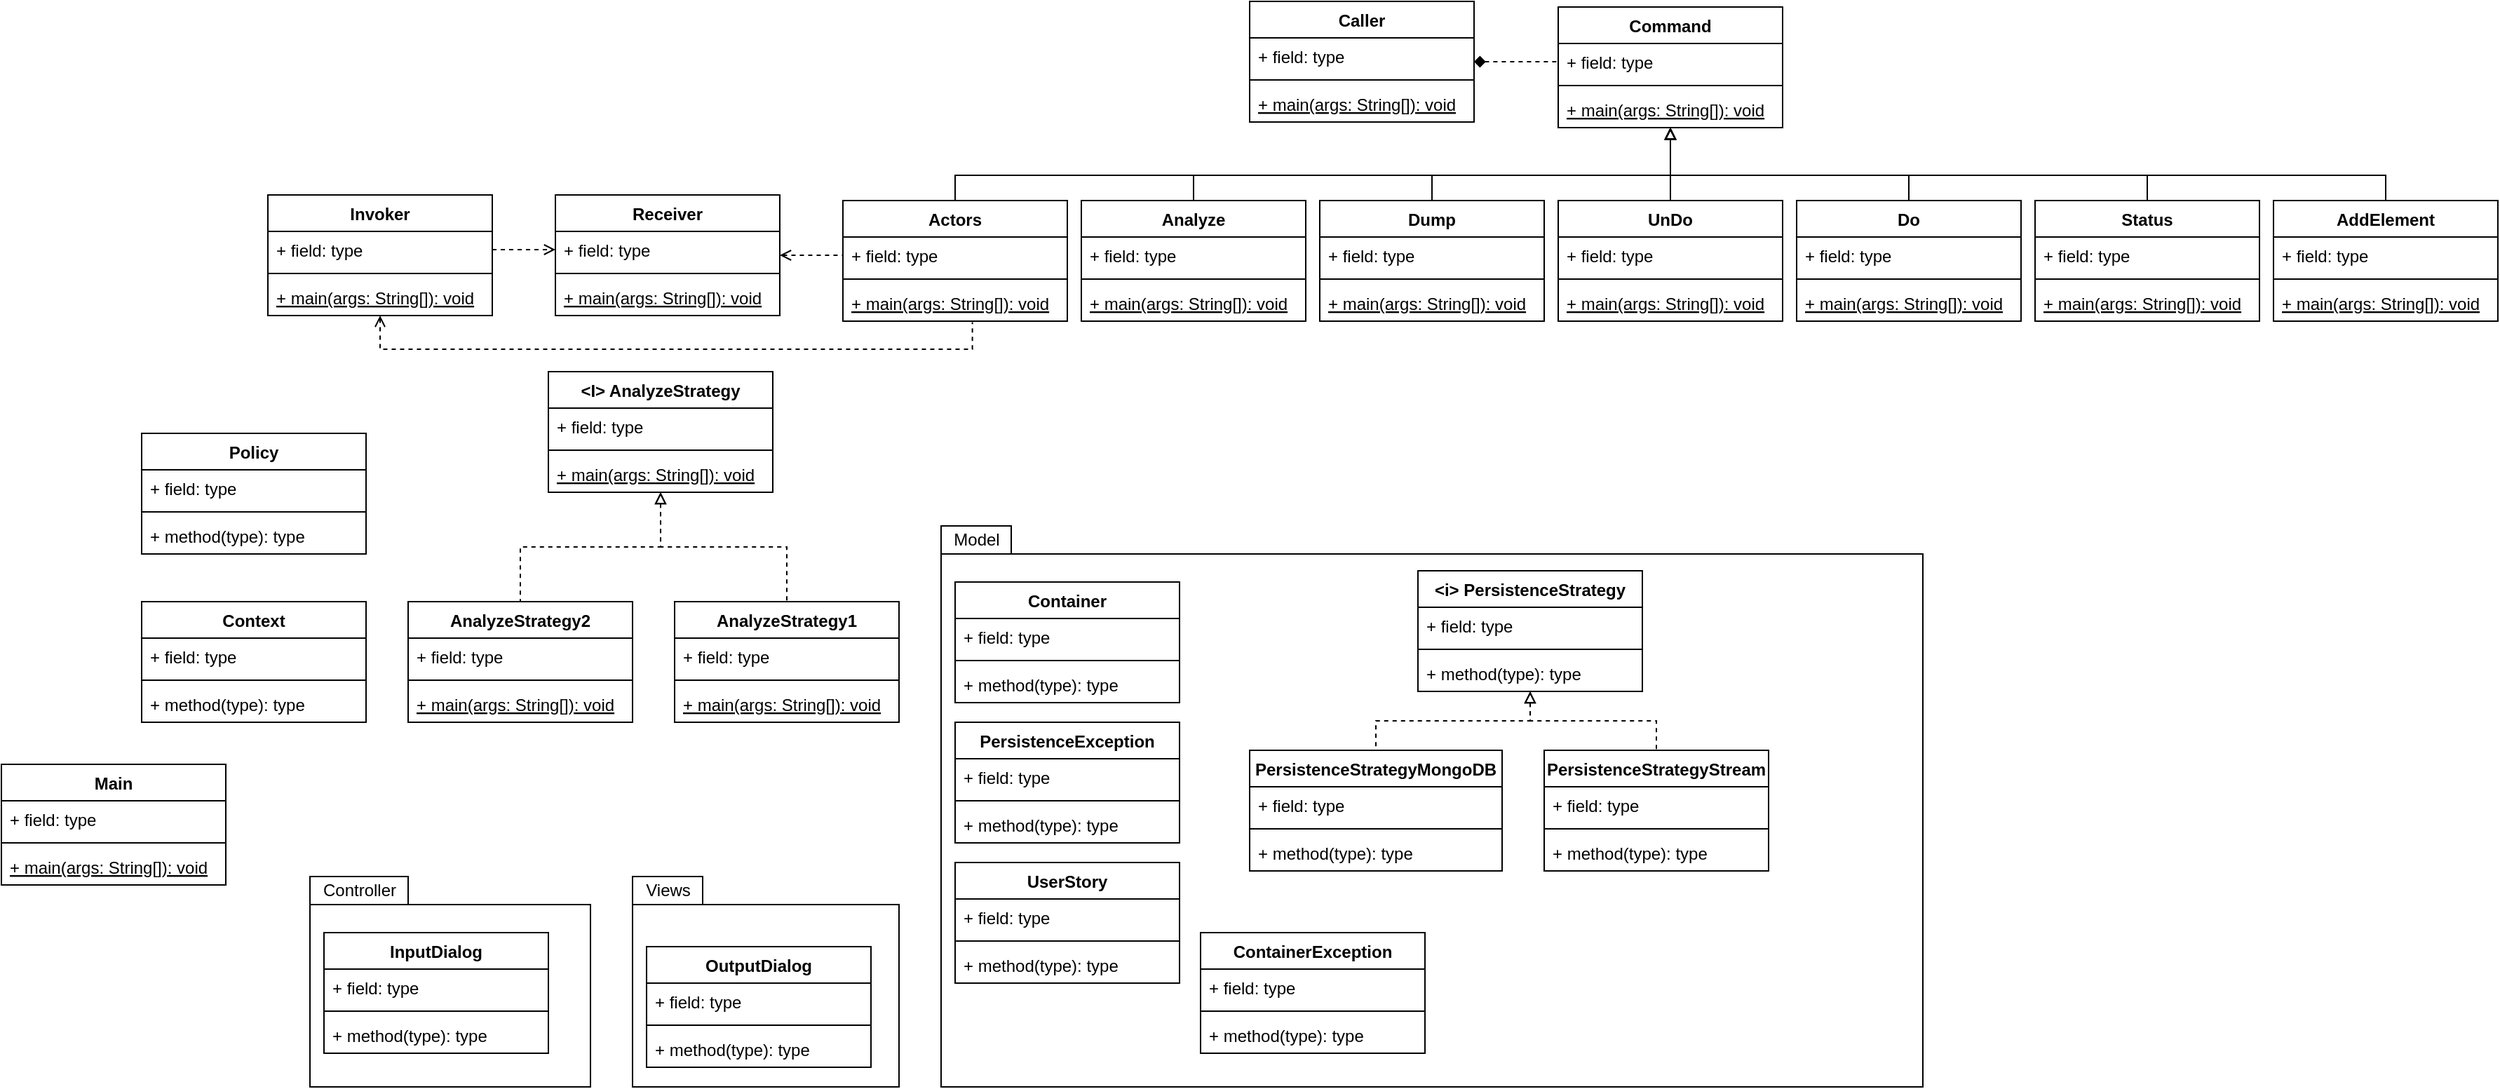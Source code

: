 <mxfile version="14.2.7" type="github"><diagram id="5BI3rPNFDfNl3alQkRcO" name="Page-1"><mxGraphModel dx="2591" dy="735" grid="1" gridSize="10" guides="1" tooltips="1" connect="1" arrows="1" fold="1" page="1" pageScale="1" pageWidth="1169" pageHeight="827" math="0" shadow="0"><root><mxCell id="0"/><mxCell id="1" parent="0"/><mxCell id="wlQ6P4WaCoItEXZjRmf3-13" value="" style="shape=folder;fontStyle=1;spacingTop=10;tabWidth=50;tabHeight=20;tabPosition=left;html=1;" parent="1" vertex="1"><mxGeometry x="110" y="640" width="190" height="150" as="geometry"/></mxCell><mxCell id="wlQ6P4WaCoItEXZjRmf3-14" value="Views" style="text;html=1;align=center;verticalAlign=middle;resizable=0;points=[];autosize=1;" parent="1" vertex="1"><mxGeometry x="110" y="640" width="50" height="20" as="geometry"/></mxCell><mxCell id="wlQ6P4WaCoItEXZjRmf3-9" value="OutputDialog" style="swimlane;fontStyle=1;align=center;verticalAlign=top;childLayout=stackLayout;horizontal=1;startSize=26;horizontalStack=0;resizeParent=1;resizeParentMax=0;resizeLast=0;collapsible=1;marginBottom=0;" parent="1" vertex="1"><mxGeometry x="120" y="690" width="160" height="86" as="geometry"/></mxCell><mxCell id="wlQ6P4WaCoItEXZjRmf3-10" value="+ field: type" style="text;strokeColor=none;fillColor=none;align=left;verticalAlign=top;spacingLeft=4;spacingRight=4;overflow=hidden;rotatable=0;points=[[0,0.5],[1,0.5]];portConstraint=eastwest;" parent="wlQ6P4WaCoItEXZjRmf3-9" vertex="1"><mxGeometry y="26" width="160" height="26" as="geometry"/></mxCell><mxCell id="wlQ6P4WaCoItEXZjRmf3-11" value="" style="line;strokeWidth=1;fillColor=none;align=left;verticalAlign=middle;spacingTop=-1;spacingLeft=3;spacingRight=3;rotatable=0;labelPosition=right;points=[];portConstraint=eastwest;" parent="wlQ6P4WaCoItEXZjRmf3-9" vertex="1"><mxGeometry y="52" width="160" height="8" as="geometry"/></mxCell><mxCell id="wlQ6P4WaCoItEXZjRmf3-12" value="+ method(type): type" style="text;strokeColor=none;fillColor=none;align=left;verticalAlign=top;spacingLeft=4;spacingRight=4;overflow=hidden;rotatable=0;points=[[0,0.5],[1,0.5]];portConstraint=eastwest;" parent="wlQ6P4WaCoItEXZjRmf3-9" vertex="1"><mxGeometry y="60" width="160" height="26" as="geometry"/></mxCell><mxCell id="wlQ6P4WaCoItEXZjRmf3-15" value="" style="shape=folder;fontStyle=1;spacingTop=10;tabWidth=50;tabHeight=20;tabPosition=left;html=1;" parent="1" vertex="1"><mxGeometry x="330" y="390" width="700" height="400" as="geometry"/></mxCell><mxCell id="wlQ6P4WaCoItEXZjRmf3-16" value="Model" style="text;html=1;align=center;verticalAlign=middle;resizable=0;points=[];autosize=1;" parent="1" vertex="1"><mxGeometry x="330" y="390" width="50" height="20" as="geometry"/></mxCell><mxCell id="wlQ6P4WaCoItEXZjRmf3-5" value="Container" style="swimlane;fontStyle=1;align=center;verticalAlign=top;childLayout=stackLayout;horizontal=1;startSize=26;horizontalStack=0;resizeParent=1;resizeParentMax=0;resizeLast=0;collapsible=1;marginBottom=0;" parent="1" vertex="1"><mxGeometry x="340" y="430" width="160" height="86" as="geometry"/></mxCell><mxCell id="wlQ6P4WaCoItEXZjRmf3-6" value="+ field: type" style="text;strokeColor=none;fillColor=none;align=left;verticalAlign=top;spacingLeft=4;spacingRight=4;overflow=hidden;rotatable=0;points=[[0,0.5],[1,0.5]];portConstraint=eastwest;" parent="wlQ6P4WaCoItEXZjRmf3-5" vertex="1"><mxGeometry y="26" width="160" height="26" as="geometry"/></mxCell><mxCell id="wlQ6P4WaCoItEXZjRmf3-7" value="" style="line;strokeWidth=1;fillColor=none;align=left;verticalAlign=middle;spacingTop=-1;spacingLeft=3;spacingRight=3;rotatable=0;labelPosition=right;points=[];portConstraint=eastwest;" parent="wlQ6P4WaCoItEXZjRmf3-5" vertex="1"><mxGeometry y="52" width="160" height="8" as="geometry"/></mxCell><mxCell id="wlQ6P4WaCoItEXZjRmf3-8" value="+ method(type): type" style="text;strokeColor=none;fillColor=none;align=left;verticalAlign=top;spacingLeft=4;spacingRight=4;overflow=hidden;rotatable=0;points=[[0,0.5],[1,0.5]];portConstraint=eastwest;" parent="wlQ6P4WaCoItEXZjRmf3-5" vertex="1"><mxGeometry y="60" width="160" height="26" as="geometry"/></mxCell><mxCell id="wlQ6P4WaCoItEXZjRmf3-17" value="ContainerException" style="swimlane;fontStyle=1;align=center;verticalAlign=top;childLayout=stackLayout;horizontal=1;startSize=26;horizontalStack=0;resizeParent=1;resizeParentMax=0;resizeLast=0;collapsible=1;marginBottom=0;" parent="1" vertex="1"><mxGeometry x="515" y="680" width="160" height="86" as="geometry"/></mxCell><mxCell id="wlQ6P4WaCoItEXZjRmf3-18" value="+ field: type" style="text;strokeColor=none;fillColor=none;align=left;verticalAlign=top;spacingLeft=4;spacingRight=4;overflow=hidden;rotatable=0;points=[[0,0.5],[1,0.5]];portConstraint=eastwest;" parent="wlQ6P4WaCoItEXZjRmf3-17" vertex="1"><mxGeometry y="26" width="160" height="26" as="geometry"/></mxCell><mxCell id="wlQ6P4WaCoItEXZjRmf3-19" value="" style="line;strokeWidth=1;fillColor=none;align=left;verticalAlign=middle;spacingTop=-1;spacingLeft=3;spacingRight=3;rotatable=0;labelPosition=right;points=[];portConstraint=eastwest;" parent="wlQ6P4WaCoItEXZjRmf3-17" vertex="1"><mxGeometry y="52" width="160" height="8" as="geometry"/></mxCell><mxCell id="wlQ6P4WaCoItEXZjRmf3-20" value="+ method(type): type" style="text;strokeColor=none;fillColor=none;align=left;verticalAlign=top;spacingLeft=4;spacingRight=4;overflow=hidden;rotatable=0;points=[[0,0.5],[1,0.5]];portConstraint=eastwest;" parent="wlQ6P4WaCoItEXZjRmf3-17" vertex="1"><mxGeometry y="60" width="160" height="26" as="geometry"/></mxCell><mxCell id="wlQ6P4WaCoItEXZjRmf3-21" value="PersistenceException" style="swimlane;fontStyle=1;align=center;verticalAlign=top;childLayout=stackLayout;horizontal=1;startSize=26;horizontalStack=0;resizeParent=1;resizeParentMax=0;resizeLast=0;collapsible=1;marginBottom=0;" parent="1" vertex="1"><mxGeometry x="340" y="530" width="160" height="86" as="geometry"/></mxCell><mxCell id="wlQ6P4WaCoItEXZjRmf3-22" value="+ field: type" style="text;strokeColor=none;fillColor=none;align=left;verticalAlign=top;spacingLeft=4;spacingRight=4;overflow=hidden;rotatable=0;points=[[0,0.5],[1,0.5]];portConstraint=eastwest;" parent="wlQ6P4WaCoItEXZjRmf3-21" vertex="1"><mxGeometry y="26" width="160" height="26" as="geometry"/></mxCell><mxCell id="wlQ6P4WaCoItEXZjRmf3-23" value="" style="line;strokeWidth=1;fillColor=none;align=left;verticalAlign=middle;spacingTop=-1;spacingLeft=3;spacingRight=3;rotatable=0;labelPosition=right;points=[];portConstraint=eastwest;" parent="wlQ6P4WaCoItEXZjRmf3-21" vertex="1"><mxGeometry y="52" width="160" height="8" as="geometry"/></mxCell><mxCell id="wlQ6P4WaCoItEXZjRmf3-24" value="+ method(type): type" style="text;strokeColor=none;fillColor=none;align=left;verticalAlign=top;spacingLeft=4;spacingRight=4;overflow=hidden;rotatable=0;points=[[0,0.5],[1,0.5]];portConstraint=eastwest;" parent="wlQ6P4WaCoItEXZjRmf3-21" vertex="1"><mxGeometry y="60" width="160" height="26" as="geometry"/></mxCell><mxCell id="wlQ6P4WaCoItEXZjRmf3-25" value="PersistenceStrategyStream" style="swimlane;fontStyle=1;align=center;verticalAlign=top;childLayout=stackLayout;horizontal=1;startSize=26;horizontalStack=0;resizeParent=1;resizeParentMax=0;resizeLast=0;collapsible=1;marginBottom=0;" parent="1" vertex="1"><mxGeometry x="760" y="550" width="160" height="86" as="geometry"/></mxCell><mxCell id="wlQ6P4WaCoItEXZjRmf3-26" value="+ field: type" style="text;strokeColor=none;fillColor=none;align=left;verticalAlign=top;spacingLeft=4;spacingRight=4;overflow=hidden;rotatable=0;points=[[0,0.5],[1,0.5]];portConstraint=eastwest;" parent="wlQ6P4WaCoItEXZjRmf3-25" vertex="1"><mxGeometry y="26" width="160" height="26" as="geometry"/></mxCell><mxCell id="wlQ6P4WaCoItEXZjRmf3-27" value="" style="line;strokeWidth=1;fillColor=none;align=left;verticalAlign=middle;spacingTop=-1;spacingLeft=3;spacingRight=3;rotatable=0;labelPosition=right;points=[];portConstraint=eastwest;" parent="wlQ6P4WaCoItEXZjRmf3-25" vertex="1"><mxGeometry y="52" width="160" height="8" as="geometry"/></mxCell><mxCell id="wlQ6P4WaCoItEXZjRmf3-28" value="+ method(type): type" style="text;strokeColor=none;fillColor=none;align=left;verticalAlign=top;spacingLeft=4;spacingRight=4;overflow=hidden;rotatable=0;points=[[0,0.5],[1,0.5]];portConstraint=eastwest;" parent="wlQ6P4WaCoItEXZjRmf3-25" vertex="1"><mxGeometry y="60" width="160" height="26" as="geometry"/></mxCell><mxCell id="wlQ6P4WaCoItEXZjRmf3-29" value="PersistenceStrategyMongoDB" style="swimlane;fontStyle=1;align=center;verticalAlign=top;childLayout=stackLayout;horizontal=1;startSize=26;horizontalStack=0;resizeParent=1;resizeParentMax=0;resizeLast=0;collapsible=1;marginBottom=0;" parent="1" vertex="1"><mxGeometry x="550" y="550" width="180" height="86" as="geometry"/></mxCell><mxCell id="wlQ6P4WaCoItEXZjRmf3-30" value="+ field: type" style="text;strokeColor=none;fillColor=none;align=left;verticalAlign=top;spacingLeft=4;spacingRight=4;overflow=hidden;rotatable=0;points=[[0,0.5],[1,0.5]];portConstraint=eastwest;" parent="wlQ6P4WaCoItEXZjRmf3-29" vertex="1"><mxGeometry y="26" width="180" height="26" as="geometry"/></mxCell><mxCell id="wlQ6P4WaCoItEXZjRmf3-31" value="" style="line;strokeWidth=1;fillColor=none;align=left;verticalAlign=middle;spacingTop=-1;spacingLeft=3;spacingRight=3;rotatable=0;labelPosition=right;points=[];portConstraint=eastwest;" parent="wlQ6P4WaCoItEXZjRmf3-29" vertex="1"><mxGeometry y="52" width="180" height="8" as="geometry"/></mxCell><mxCell id="wlQ6P4WaCoItEXZjRmf3-32" value="+ method(type): type" style="text;strokeColor=none;fillColor=none;align=left;verticalAlign=top;spacingLeft=4;spacingRight=4;overflow=hidden;rotatable=0;points=[[0,0.5],[1,0.5]];portConstraint=eastwest;" parent="wlQ6P4WaCoItEXZjRmf3-29" vertex="1"><mxGeometry y="60" width="180" height="26" as="geometry"/></mxCell><mxCell id="wlQ6P4WaCoItEXZjRmf3-33" value="UserStory" style="swimlane;fontStyle=1;align=center;verticalAlign=top;childLayout=stackLayout;horizontal=1;startSize=26;horizontalStack=0;resizeParent=1;resizeParentMax=0;resizeLast=0;collapsible=1;marginBottom=0;" parent="1" vertex="1"><mxGeometry x="340" y="630" width="160" height="86" as="geometry"/></mxCell><mxCell id="wlQ6P4WaCoItEXZjRmf3-34" value="+ field: type" style="text;strokeColor=none;fillColor=none;align=left;verticalAlign=top;spacingLeft=4;spacingRight=4;overflow=hidden;rotatable=0;points=[[0,0.5],[1,0.5]];portConstraint=eastwest;" parent="wlQ6P4WaCoItEXZjRmf3-33" vertex="1"><mxGeometry y="26" width="160" height="26" as="geometry"/></mxCell><mxCell id="wlQ6P4WaCoItEXZjRmf3-35" value="" style="line;strokeWidth=1;fillColor=none;align=left;verticalAlign=middle;spacingTop=-1;spacingLeft=3;spacingRight=3;rotatable=0;labelPosition=right;points=[];portConstraint=eastwest;" parent="wlQ6P4WaCoItEXZjRmf3-33" vertex="1"><mxGeometry y="52" width="160" height="8" as="geometry"/></mxCell><mxCell id="wlQ6P4WaCoItEXZjRmf3-36" value="+ method(type): type" style="text;strokeColor=none;fillColor=none;align=left;verticalAlign=top;spacingLeft=4;spacingRight=4;overflow=hidden;rotatable=0;points=[[0,0.5],[1,0.5]];portConstraint=eastwest;" parent="wlQ6P4WaCoItEXZjRmf3-33" vertex="1"><mxGeometry y="60" width="160" height="26" as="geometry"/></mxCell><mxCell id="wlQ6P4WaCoItEXZjRmf3-42" style="edgeStyle=orthogonalEdgeStyle;rounded=0;orthogonalLoop=1;jettySize=auto;html=1;entryX=0.5;entryY=0;entryDx=0;entryDy=0;endArrow=none;endFill=0;startArrow=block;startFill=0;dashed=1;" parent="1" source="wlQ6P4WaCoItEXZjRmf3-37" target="wlQ6P4WaCoItEXZjRmf3-25" edge="1"><mxGeometry relative="1" as="geometry"/></mxCell><mxCell id="wlQ6P4WaCoItEXZjRmf3-43" style="edgeStyle=orthogonalEdgeStyle;rounded=0;orthogonalLoop=1;jettySize=auto;html=1;entryX=0.5;entryY=0;entryDx=0;entryDy=0;endArrow=none;endFill=0;startArrow=block;startFill=0;dashed=1;" parent="1" source="wlQ6P4WaCoItEXZjRmf3-37" target="wlQ6P4WaCoItEXZjRmf3-29" edge="1"><mxGeometry relative="1" as="geometry"/></mxCell><mxCell id="wlQ6P4WaCoItEXZjRmf3-37" value="&lt;i&gt; PersistenceStrategy" style="swimlane;fontStyle=1;align=center;verticalAlign=top;childLayout=stackLayout;horizontal=1;startSize=26;horizontalStack=0;resizeParent=1;resizeParentMax=0;resizeLast=0;collapsible=1;marginBottom=0;" parent="1" vertex="1"><mxGeometry x="670" y="422" width="160" height="86" as="geometry"/></mxCell><mxCell id="wlQ6P4WaCoItEXZjRmf3-38" value="+ field: type" style="text;strokeColor=none;fillColor=none;align=left;verticalAlign=top;spacingLeft=4;spacingRight=4;overflow=hidden;rotatable=0;points=[[0,0.5],[1,0.5]];portConstraint=eastwest;" parent="wlQ6P4WaCoItEXZjRmf3-37" vertex="1"><mxGeometry y="26" width="160" height="26" as="geometry"/></mxCell><mxCell id="wlQ6P4WaCoItEXZjRmf3-39" value="" style="line;strokeWidth=1;fillColor=none;align=left;verticalAlign=middle;spacingTop=-1;spacingLeft=3;spacingRight=3;rotatable=0;labelPosition=right;points=[];portConstraint=eastwest;" parent="wlQ6P4WaCoItEXZjRmf3-37" vertex="1"><mxGeometry y="52" width="160" height="8" as="geometry"/></mxCell><mxCell id="wlQ6P4WaCoItEXZjRmf3-40" value="+ method(type): type" style="text;strokeColor=none;fillColor=none;align=left;verticalAlign=top;spacingLeft=4;spacingRight=4;overflow=hidden;rotatable=0;points=[[0,0.5],[1,0.5]];portConstraint=eastwest;" parent="wlQ6P4WaCoItEXZjRmf3-37" vertex="1"><mxGeometry y="60" width="160" height="26" as="geometry"/></mxCell><mxCell id="wlQ6P4WaCoItEXZjRmf3-44" value="" style="shape=folder;fontStyle=1;spacingTop=10;tabWidth=70;tabHeight=20;tabPosition=left;html=1;" parent="1" vertex="1"><mxGeometry x="-120" y="640" width="200" height="150" as="geometry"/></mxCell><mxCell id="wlQ6P4WaCoItEXZjRmf3-45" value="Controller" style="text;html=1;align=center;verticalAlign=middle;resizable=0;points=[];autosize=1;" parent="1" vertex="1"><mxGeometry x="-120" y="640" width="70" height="20" as="geometry"/></mxCell><mxCell id="wlQ6P4WaCoItEXZjRmf3-1" value="InputDialog" style="swimlane;fontStyle=1;align=center;verticalAlign=top;childLayout=stackLayout;horizontal=1;startSize=26;horizontalStack=0;resizeParent=1;resizeParentMax=0;resizeLast=0;collapsible=1;marginBottom=0;" parent="1" vertex="1"><mxGeometry x="-110" y="680" width="160" height="86" as="geometry"/></mxCell><mxCell id="wlQ6P4WaCoItEXZjRmf3-2" value="+ field: type" style="text;strokeColor=none;fillColor=none;align=left;verticalAlign=top;spacingLeft=4;spacingRight=4;overflow=hidden;rotatable=0;points=[[0,0.5],[1,0.5]];portConstraint=eastwest;" parent="wlQ6P4WaCoItEXZjRmf3-1" vertex="1"><mxGeometry y="26" width="160" height="26" as="geometry"/></mxCell><mxCell id="wlQ6P4WaCoItEXZjRmf3-3" value="" style="line;strokeWidth=1;fillColor=none;align=left;verticalAlign=middle;spacingTop=-1;spacingLeft=3;spacingRight=3;rotatable=0;labelPosition=right;points=[];portConstraint=eastwest;" parent="wlQ6P4WaCoItEXZjRmf3-1" vertex="1"><mxGeometry y="52" width="160" height="8" as="geometry"/></mxCell><mxCell id="wlQ6P4WaCoItEXZjRmf3-4" value="+ method(type): type" style="text;strokeColor=none;fillColor=none;align=left;verticalAlign=top;spacingLeft=4;spacingRight=4;overflow=hidden;rotatable=0;points=[[0,0.5],[1,0.5]];portConstraint=eastwest;" parent="wlQ6P4WaCoItEXZjRmf3-1" vertex="1"><mxGeometry y="60" width="160" height="26" as="geometry"/></mxCell><mxCell id="wlQ6P4WaCoItEXZjRmf3-46" value="Main" style="swimlane;fontStyle=1;align=center;verticalAlign=top;childLayout=stackLayout;horizontal=1;startSize=26;horizontalStack=0;resizeParent=1;resizeParentMax=0;resizeLast=0;collapsible=1;marginBottom=0;" parent="1" vertex="1"><mxGeometry x="-340" y="560" width="160" height="86" as="geometry"/></mxCell><mxCell id="wlQ6P4WaCoItEXZjRmf3-47" value="+ field: type" style="text;strokeColor=none;fillColor=none;align=left;verticalAlign=top;spacingLeft=4;spacingRight=4;overflow=hidden;rotatable=0;points=[[0,0.5],[1,0.5]];portConstraint=eastwest;" parent="wlQ6P4WaCoItEXZjRmf3-46" vertex="1"><mxGeometry y="26" width="160" height="26" as="geometry"/></mxCell><mxCell id="wlQ6P4WaCoItEXZjRmf3-48" value="" style="line;strokeWidth=1;fillColor=none;align=left;verticalAlign=middle;spacingTop=-1;spacingLeft=3;spacingRight=3;rotatable=0;labelPosition=right;points=[];portConstraint=eastwest;" parent="wlQ6P4WaCoItEXZjRmf3-46" vertex="1"><mxGeometry y="52" width="160" height="8" as="geometry"/></mxCell><mxCell id="wlQ6P4WaCoItEXZjRmf3-49" value="+ main(args: String[]): void" style="text;strokeColor=none;fillColor=none;align=left;verticalAlign=top;spacingLeft=4;spacingRight=4;overflow=hidden;rotatable=0;points=[[0,0.5],[1,0.5]];portConstraint=eastwest;fontStyle=4" parent="wlQ6P4WaCoItEXZjRmf3-46" vertex="1"><mxGeometry y="60" width="160" height="26" as="geometry"/></mxCell><mxCell id="wlQ6P4WaCoItEXZjRmf3-103" style="edgeStyle=orthogonalEdgeStyle;rounded=0;orthogonalLoop=1;jettySize=auto;html=1;entryX=0.577;entryY=1.031;entryDx=0;entryDy=0;entryPerimeter=0;dashed=1;startArrow=open;startFill=0;endArrow=none;endFill=0;" parent="1" source="wlQ6P4WaCoItEXZjRmf3-50" target="wlQ6P4WaCoItEXZjRmf3-77" edge="1"><mxGeometry relative="1" as="geometry"><Array as="points"><mxPoint x="-70" y="264"/><mxPoint x="352" y="264"/></Array></mxGeometry></mxCell><mxCell id="wlQ6P4WaCoItEXZjRmf3-50" value="Invoker" style="swimlane;fontStyle=1;align=center;verticalAlign=top;childLayout=stackLayout;horizontal=1;startSize=26;horizontalStack=0;resizeParent=1;resizeParentMax=0;resizeLast=0;collapsible=1;marginBottom=0;" parent="1" vertex="1"><mxGeometry x="-150" y="154" width="160" height="86" as="geometry"/></mxCell><mxCell id="wlQ6P4WaCoItEXZjRmf3-51" value="+ field: type" style="text;strokeColor=none;fillColor=none;align=left;verticalAlign=top;spacingLeft=4;spacingRight=4;overflow=hidden;rotatable=0;points=[[0,0.5],[1,0.5]];portConstraint=eastwest;" parent="wlQ6P4WaCoItEXZjRmf3-50" vertex="1"><mxGeometry y="26" width="160" height="26" as="geometry"/></mxCell><mxCell id="wlQ6P4WaCoItEXZjRmf3-52" value="" style="line;strokeWidth=1;fillColor=none;align=left;verticalAlign=middle;spacingTop=-1;spacingLeft=3;spacingRight=3;rotatable=0;labelPosition=right;points=[];portConstraint=eastwest;" parent="wlQ6P4WaCoItEXZjRmf3-50" vertex="1"><mxGeometry y="52" width="160" height="8" as="geometry"/></mxCell><mxCell id="wlQ6P4WaCoItEXZjRmf3-53" value="+ main(args: String[]): void" style="text;strokeColor=none;fillColor=none;align=left;verticalAlign=top;spacingLeft=4;spacingRight=4;overflow=hidden;rotatable=0;points=[[0,0.5],[1,0.5]];portConstraint=eastwest;fontStyle=4" parent="wlQ6P4WaCoItEXZjRmf3-50" vertex="1"><mxGeometry y="60" width="160" height="26" as="geometry"/></mxCell><mxCell id="wlQ6P4WaCoItEXZjRmf3-94" style="edgeStyle=orthogonalEdgeStyle;rounded=0;orthogonalLoop=1;jettySize=auto;html=1;entryX=0.5;entryY=0;entryDx=0;entryDy=0;startArrow=block;startFill=0;endArrow=none;endFill=0;" parent="1" source="wlQ6P4WaCoItEXZjRmf3-54" target="wlQ6P4WaCoItEXZjRmf3-90" edge="1"><mxGeometry relative="1" as="geometry"><Array as="points"><mxPoint x="850" y="140"/><mxPoint x="680" y="140"/></Array></mxGeometry></mxCell><mxCell id="wlQ6P4WaCoItEXZjRmf3-95" style="edgeStyle=orthogonalEdgeStyle;rounded=0;orthogonalLoop=1;jettySize=auto;html=1;entryX=0.5;entryY=0;entryDx=0;entryDy=0;startArrow=block;startFill=0;endArrow=none;endFill=0;" parent="1" source="wlQ6P4WaCoItEXZjRmf3-54" target="wlQ6P4WaCoItEXZjRmf3-82" edge="1"><mxGeometry relative="1" as="geometry"/></mxCell><mxCell id="wlQ6P4WaCoItEXZjRmf3-96" style="edgeStyle=orthogonalEdgeStyle;rounded=0;orthogonalLoop=1;jettySize=auto;html=1;entryX=0.5;entryY=0;entryDx=0;entryDy=0;startArrow=block;startFill=0;endArrow=none;endFill=0;" parent="1" source="wlQ6P4WaCoItEXZjRmf3-54" target="wlQ6P4WaCoItEXZjRmf3-78" edge="1"><mxGeometry relative="1" as="geometry"><Array as="points"><mxPoint x="850" y="140"/><mxPoint x="1020" y="140"/></Array></mxGeometry></mxCell><mxCell id="wlQ6P4WaCoItEXZjRmf3-97" style="edgeStyle=orthogonalEdgeStyle;rounded=0;orthogonalLoop=1;jettySize=auto;html=1;entryX=0.5;entryY=0;entryDx=0;entryDy=0;startArrow=block;startFill=0;endArrow=none;endFill=0;" parent="1" source="wlQ6P4WaCoItEXZjRmf3-54" target="wlQ6P4WaCoItEXZjRmf3-66" edge="1"><mxGeometry relative="1" as="geometry"><Array as="points"><mxPoint x="850" y="140"/><mxPoint x="510" y="140"/></Array></mxGeometry></mxCell><mxCell id="wlQ6P4WaCoItEXZjRmf3-98" style="edgeStyle=orthogonalEdgeStyle;rounded=0;orthogonalLoop=1;jettySize=auto;html=1;entryX=0.5;entryY=0;entryDx=0;entryDy=0;startArrow=block;startFill=0;endArrow=none;endFill=0;" parent="1" source="wlQ6P4WaCoItEXZjRmf3-54" target="wlQ6P4WaCoItEXZjRmf3-74" edge="1"><mxGeometry relative="1" as="geometry"><Array as="points"><mxPoint x="850" y="140"/><mxPoint x="340" y="140"/></Array></mxGeometry></mxCell><mxCell id="wlQ6P4WaCoItEXZjRmf3-99" style="edgeStyle=orthogonalEdgeStyle;rounded=0;orthogonalLoop=1;jettySize=auto;html=1;entryX=0.5;entryY=0;entryDx=0;entryDy=0;startArrow=block;startFill=0;endArrow=none;endFill=0;" parent="1" source="wlQ6P4WaCoItEXZjRmf3-54" target="wlQ6P4WaCoItEXZjRmf3-86" edge="1"><mxGeometry relative="1" as="geometry"><Array as="points"><mxPoint x="850" y="140"/><mxPoint x="1190" y="140"/></Array></mxGeometry></mxCell><mxCell id="wlQ6P4WaCoItEXZjRmf3-100" style="edgeStyle=orthogonalEdgeStyle;rounded=0;orthogonalLoop=1;jettySize=auto;html=1;entryX=0.5;entryY=0;entryDx=0;entryDy=0;startArrow=block;startFill=0;endArrow=none;endFill=0;" parent="1" source="wlQ6P4WaCoItEXZjRmf3-54" target="wlQ6P4WaCoItEXZjRmf3-70" edge="1"><mxGeometry relative="1" as="geometry"><Array as="points"><mxPoint x="850" y="140"/><mxPoint x="1360" y="140"/></Array></mxGeometry></mxCell><mxCell id="wlQ6P4WaCoItEXZjRmf3-54" value="Command" style="swimlane;fontStyle=1;align=center;verticalAlign=top;childLayout=stackLayout;horizontal=1;startSize=26;horizontalStack=0;resizeParent=1;resizeParentMax=0;resizeLast=0;collapsible=1;marginBottom=0;" parent="1" vertex="1"><mxGeometry x="770" y="20" width="160" height="86" as="geometry"/></mxCell><mxCell id="wlQ6P4WaCoItEXZjRmf3-55" value="+ field: type" style="text;strokeColor=none;fillColor=none;align=left;verticalAlign=top;spacingLeft=4;spacingRight=4;overflow=hidden;rotatable=0;points=[[0,0.5],[1,0.5]];portConstraint=eastwest;" parent="wlQ6P4WaCoItEXZjRmf3-54" vertex="1"><mxGeometry y="26" width="160" height="26" as="geometry"/></mxCell><mxCell id="wlQ6P4WaCoItEXZjRmf3-56" value="" style="line;strokeWidth=1;fillColor=none;align=left;verticalAlign=middle;spacingTop=-1;spacingLeft=3;spacingRight=3;rotatable=0;labelPosition=right;points=[];portConstraint=eastwest;" parent="wlQ6P4WaCoItEXZjRmf3-54" vertex="1"><mxGeometry y="52" width="160" height="8" as="geometry"/></mxCell><mxCell id="wlQ6P4WaCoItEXZjRmf3-57" value="+ main(args: String[]): void" style="text;strokeColor=none;fillColor=none;align=left;verticalAlign=top;spacingLeft=4;spacingRight=4;overflow=hidden;rotatable=0;points=[[0,0.5],[1,0.5]];portConstraint=eastwest;fontStyle=4" parent="wlQ6P4WaCoItEXZjRmf3-54" vertex="1"><mxGeometry y="60" width="160" height="26" as="geometry"/></mxCell><mxCell id="wlQ6P4WaCoItEXZjRmf3-104" style="edgeStyle=orthogonalEdgeStyle;rounded=0;orthogonalLoop=1;jettySize=auto;html=1;entryX=0;entryY=0.5;entryDx=0;entryDy=0;dashed=1;startArrow=diamond;startFill=1;endArrow=none;endFill=0;" parent="1" source="wlQ6P4WaCoItEXZjRmf3-58" target="wlQ6P4WaCoItEXZjRmf3-55" edge="1"><mxGeometry relative="1" as="geometry"/></mxCell><mxCell id="wlQ6P4WaCoItEXZjRmf3-58" value="Caller" style="swimlane;fontStyle=1;align=center;verticalAlign=top;childLayout=stackLayout;horizontal=1;startSize=26;horizontalStack=0;resizeParent=1;resizeParentMax=0;resizeLast=0;collapsible=1;marginBottom=0;" parent="1" vertex="1"><mxGeometry x="550" y="16" width="160" height="86" as="geometry"/></mxCell><mxCell id="wlQ6P4WaCoItEXZjRmf3-59" value="+ field: type" style="text;strokeColor=none;fillColor=none;align=left;verticalAlign=top;spacingLeft=4;spacingRight=4;overflow=hidden;rotatable=0;points=[[0,0.5],[1,0.5]];portConstraint=eastwest;" parent="wlQ6P4WaCoItEXZjRmf3-58" vertex="1"><mxGeometry y="26" width="160" height="26" as="geometry"/></mxCell><mxCell id="wlQ6P4WaCoItEXZjRmf3-60" value="" style="line;strokeWidth=1;fillColor=none;align=left;verticalAlign=middle;spacingTop=-1;spacingLeft=3;spacingRight=3;rotatable=0;labelPosition=right;points=[];portConstraint=eastwest;" parent="wlQ6P4WaCoItEXZjRmf3-58" vertex="1"><mxGeometry y="52" width="160" height="8" as="geometry"/></mxCell><mxCell id="wlQ6P4WaCoItEXZjRmf3-61" value="+ main(args: String[]): void" style="text;strokeColor=none;fillColor=none;align=left;verticalAlign=top;spacingLeft=4;spacingRight=4;overflow=hidden;rotatable=0;points=[[0,0.5],[1,0.5]];portConstraint=eastwest;fontStyle=4" parent="wlQ6P4WaCoItEXZjRmf3-58" vertex="1"><mxGeometry y="60" width="160" height="26" as="geometry"/></mxCell><mxCell id="wlQ6P4WaCoItEXZjRmf3-102" style="edgeStyle=orthogonalEdgeStyle;rounded=0;orthogonalLoop=1;jettySize=auto;html=1;entryX=0;entryY=0.5;entryDx=0;entryDy=0;dashed=1;startArrow=open;startFill=0;endArrow=none;endFill=0;" parent="1" source="wlQ6P4WaCoItEXZjRmf3-62" target="wlQ6P4WaCoItEXZjRmf3-75" edge="1"><mxGeometry relative="1" as="geometry"/></mxCell><mxCell id="wlQ6P4WaCoItEXZjRmf3-62" value="Receiver" style="swimlane;fontStyle=1;align=center;verticalAlign=top;childLayout=stackLayout;horizontal=1;startSize=26;horizontalStack=0;resizeParent=1;resizeParentMax=0;resizeLast=0;collapsible=1;marginBottom=0;" parent="1" vertex="1"><mxGeometry x="55" y="154" width="160" height="86" as="geometry"/></mxCell><mxCell id="wlQ6P4WaCoItEXZjRmf3-63" value="+ field: type" style="text;strokeColor=none;fillColor=none;align=left;verticalAlign=top;spacingLeft=4;spacingRight=4;overflow=hidden;rotatable=0;points=[[0,0.5],[1,0.5]];portConstraint=eastwest;" parent="wlQ6P4WaCoItEXZjRmf3-62" vertex="1"><mxGeometry y="26" width="160" height="26" as="geometry"/></mxCell><mxCell id="wlQ6P4WaCoItEXZjRmf3-64" value="" style="line;strokeWidth=1;fillColor=none;align=left;verticalAlign=middle;spacingTop=-1;spacingLeft=3;spacingRight=3;rotatable=0;labelPosition=right;points=[];portConstraint=eastwest;" parent="wlQ6P4WaCoItEXZjRmf3-62" vertex="1"><mxGeometry y="52" width="160" height="8" as="geometry"/></mxCell><mxCell id="wlQ6P4WaCoItEXZjRmf3-65" value="+ main(args: String[]): void" style="text;strokeColor=none;fillColor=none;align=left;verticalAlign=top;spacingLeft=4;spacingRight=4;overflow=hidden;rotatable=0;points=[[0,0.5],[1,0.5]];portConstraint=eastwest;fontStyle=4" parent="wlQ6P4WaCoItEXZjRmf3-62" vertex="1"><mxGeometry y="60" width="160" height="26" as="geometry"/></mxCell><mxCell id="wlQ6P4WaCoItEXZjRmf3-66" value="Analyze" style="swimlane;fontStyle=1;align=center;verticalAlign=top;childLayout=stackLayout;horizontal=1;startSize=26;horizontalStack=0;resizeParent=1;resizeParentMax=0;resizeLast=0;collapsible=1;marginBottom=0;" parent="1" vertex="1"><mxGeometry x="430" y="158" width="160" height="86" as="geometry"/></mxCell><mxCell id="wlQ6P4WaCoItEXZjRmf3-67" value="+ field: type" style="text;strokeColor=none;fillColor=none;align=left;verticalAlign=top;spacingLeft=4;spacingRight=4;overflow=hidden;rotatable=0;points=[[0,0.5],[1,0.5]];portConstraint=eastwest;" parent="wlQ6P4WaCoItEXZjRmf3-66" vertex="1"><mxGeometry y="26" width="160" height="26" as="geometry"/></mxCell><mxCell id="wlQ6P4WaCoItEXZjRmf3-68" value="" style="line;strokeWidth=1;fillColor=none;align=left;verticalAlign=middle;spacingTop=-1;spacingLeft=3;spacingRight=3;rotatable=0;labelPosition=right;points=[];portConstraint=eastwest;" parent="wlQ6P4WaCoItEXZjRmf3-66" vertex="1"><mxGeometry y="52" width="160" height="8" as="geometry"/></mxCell><mxCell id="wlQ6P4WaCoItEXZjRmf3-69" value="+ main(args: String[]): void" style="text;strokeColor=none;fillColor=none;align=left;verticalAlign=top;spacingLeft=4;spacingRight=4;overflow=hidden;rotatable=0;points=[[0,0.5],[1,0.5]];portConstraint=eastwest;fontStyle=4" parent="wlQ6P4WaCoItEXZjRmf3-66" vertex="1"><mxGeometry y="60" width="160" height="26" as="geometry"/></mxCell><mxCell id="wlQ6P4WaCoItEXZjRmf3-70" value="AddElement" style="swimlane;fontStyle=1;align=center;verticalAlign=top;childLayout=stackLayout;horizontal=1;startSize=26;horizontalStack=0;resizeParent=1;resizeParentMax=0;resizeLast=0;collapsible=1;marginBottom=0;" parent="1" vertex="1"><mxGeometry x="1280" y="158" width="160" height="86" as="geometry"/></mxCell><mxCell id="wlQ6P4WaCoItEXZjRmf3-71" value="+ field: type" style="text;strokeColor=none;fillColor=none;align=left;verticalAlign=top;spacingLeft=4;spacingRight=4;overflow=hidden;rotatable=0;points=[[0,0.5],[1,0.5]];portConstraint=eastwest;" parent="wlQ6P4WaCoItEXZjRmf3-70" vertex="1"><mxGeometry y="26" width="160" height="26" as="geometry"/></mxCell><mxCell id="wlQ6P4WaCoItEXZjRmf3-72" value="" style="line;strokeWidth=1;fillColor=none;align=left;verticalAlign=middle;spacingTop=-1;spacingLeft=3;spacingRight=3;rotatable=0;labelPosition=right;points=[];portConstraint=eastwest;" parent="wlQ6P4WaCoItEXZjRmf3-70" vertex="1"><mxGeometry y="52" width="160" height="8" as="geometry"/></mxCell><mxCell id="wlQ6P4WaCoItEXZjRmf3-73" value="+ main(args: String[]): void" style="text;strokeColor=none;fillColor=none;align=left;verticalAlign=top;spacingLeft=4;spacingRight=4;overflow=hidden;rotatable=0;points=[[0,0.5],[1,0.5]];portConstraint=eastwest;fontStyle=4" parent="wlQ6P4WaCoItEXZjRmf3-70" vertex="1"><mxGeometry y="60" width="160" height="26" as="geometry"/></mxCell><mxCell id="wlQ6P4WaCoItEXZjRmf3-74" value="Actors" style="swimlane;fontStyle=1;align=center;verticalAlign=top;childLayout=stackLayout;horizontal=1;startSize=26;horizontalStack=0;resizeParent=1;resizeParentMax=0;resizeLast=0;collapsible=1;marginBottom=0;" parent="1" vertex="1"><mxGeometry x="260" y="158" width="160" height="86" as="geometry"/></mxCell><mxCell id="wlQ6P4WaCoItEXZjRmf3-75" value="+ field: type" style="text;strokeColor=none;fillColor=none;align=left;verticalAlign=top;spacingLeft=4;spacingRight=4;overflow=hidden;rotatable=0;points=[[0,0.5],[1,0.5]];portConstraint=eastwest;" parent="wlQ6P4WaCoItEXZjRmf3-74" vertex="1"><mxGeometry y="26" width="160" height="26" as="geometry"/></mxCell><mxCell id="wlQ6P4WaCoItEXZjRmf3-76" value="" style="line;strokeWidth=1;fillColor=none;align=left;verticalAlign=middle;spacingTop=-1;spacingLeft=3;spacingRight=3;rotatable=0;labelPosition=right;points=[];portConstraint=eastwest;" parent="wlQ6P4WaCoItEXZjRmf3-74" vertex="1"><mxGeometry y="52" width="160" height="8" as="geometry"/></mxCell><mxCell id="wlQ6P4WaCoItEXZjRmf3-77" value="+ main(args: String[]): void" style="text;strokeColor=none;fillColor=none;align=left;verticalAlign=top;spacingLeft=4;spacingRight=4;overflow=hidden;rotatable=0;points=[[0,0.5],[1,0.5]];portConstraint=eastwest;fontStyle=4" parent="wlQ6P4WaCoItEXZjRmf3-74" vertex="1"><mxGeometry y="60" width="160" height="26" as="geometry"/></mxCell><mxCell id="wlQ6P4WaCoItEXZjRmf3-78" value="Do" style="swimlane;fontStyle=1;align=center;verticalAlign=top;childLayout=stackLayout;horizontal=1;startSize=26;horizontalStack=0;resizeParent=1;resizeParentMax=0;resizeLast=0;collapsible=1;marginBottom=0;" parent="1" vertex="1"><mxGeometry x="940" y="158" width="160" height="86" as="geometry"/></mxCell><mxCell id="wlQ6P4WaCoItEXZjRmf3-79" value="+ field: type" style="text;strokeColor=none;fillColor=none;align=left;verticalAlign=top;spacingLeft=4;spacingRight=4;overflow=hidden;rotatable=0;points=[[0,0.5],[1,0.5]];portConstraint=eastwest;" parent="wlQ6P4WaCoItEXZjRmf3-78" vertex="1"><mxGeometry y="26" width="160" height="26" as="geometry"/></mxCell><mxCell id="wlQ6P4WaCoItEXZjRmf3-80" value="" style="line;strokeWidth=1;fillColor=none;align=left;verticalAlign=middle;spacingTop=-1;spacingLeft=3;spacingRight=3;rotatable=0;labelPosition=right;points=[];portConstraint=eastwest;" parent="wlQ6P4WaCoItEXZjRmf3-78" vertex="1"><mxGeometry y="52" width="160" height="8" as="geometry"/></mxCell><mxCell id="wlQ6P4WaCoItEXZjRmf3-81" value="+ main(args: String[]): void" style="text;strokeColor=none;fillColor=none;align=left;verticalAlign=top;spacingLeft=4;spacingRight=4;overflow=hidden;rotatable=0;points=[[0,0.5],[1,0.5]];portConstraint=eastwest;fontStyle=4" parent="wlQ6P4WaCoItEXZjRmf3-78" vertex="1"><mxGeometry y="60" width="160" height="26" as="geometry"/></mxCell><mxCell id="wlQ6P4WaCoItEXZjRmf3-82" value="UnDo" style="swimlane;fontStyle=1;align=center;verticalAlign=top;childLayout=stackLayout;horizontal=1;startSize=26;horizontalStack=0;resizeParent=1;resizeParentMax=0;resizeLast=0;collapsible=1;marginBottom=0;" parent="1" vertex="1"><mxGeometry x="770" y="158" width="160" height="86" as="geometry"/></mxCell><mxCell id="wlQ6P4WaCoItEXZjRmf3-83" value="+ field: type" style="text;strokeColor=none;fillColor=none;align=left;verticalAlign=top;spacingLeft=4;spacingRight=4;overflow=hidden;rotatable=0;points=[[0,0.5],[1,0.5]];portConstraint=eastwest;" parent="wlQ6P4WaCoItEXZjRmf3-82" vertex="1"><mxGeometry y="26" width="160" height="26" as="geometry"/></mxCell><mxCell id="wlQ6P4WaCoItEXZjRmf3-84" value="" style="line;strokeWidth=1;fillColor=none;align=left;verticalAlign=middle;spacingTop=-1;spacingLeft=3;spacingRight=3;rotatable=0;labelPosition=right;points=[];portConstraint=eastwest;" parent="wlQ6P4WaCoItEXZjRmf3-82" vertex="1"><mxGeometry y="52" width="160" height="8" as="geometry"/></mxCell><mxCell id="wlQ6P4WaCoItEXZjRmf3-85" value="+ main(args: String[]): void" style="text;strokeColor=none;fillColor=none;align=left;verticalAlign=top;spacingLeft=4;spacingRight=4;overflow=hidden;rotatable=0;points=[[0,0.5],[1,0.5]];portConstraint=eastwest;fontStyle=4" parent="wlQ6P4WaCoItEXZjRmf3-82" vertex="1"><mxGeometry y="60" width="160" height="26" as="geometry"/></mxCell><mxCell id="wlQ6P4WaCoItEXZjRmf3-86" value="Status" style="swimlane;fontStyle=1;align=center;verticalAlign=top;childLayout=stackLayout;horizontal=1;startSize=26;horizontalStack=0;resizeParent=1;resizeParentMax=0;resizeLast=0;collapsible=1;marginBottom=0;" parent="1" vertex="1"><mxGeometry x="1110" y="158" width="160" height="86" as="geometry"/></mxCell><mxCell id="wlQ6P4WaCoItEXZjRmf3-87" value="+ field: type" style="text;strokeColor=none;fillColor=none;align=left;verticalAlign=top;spacingLeft=4;spacingRight=4;overflow=hidden;rotatable=0;points=[[0,0.5],[1,0.5]];portConstraint=eastwest;" parent="wlQ6P4WaCoItEXZjRmf3-86" vertex="1"><mxGeometry y="26" width="160" height="26" as="geometry"/></mxCell><mxCell id="wlQ6P4WaCoItEXZjRmf3-88" value="" style="line;strokeWidth=1;fillColor=none;align=left;verticalAlign=middle;spacingTop=-1;spacingLeft=3;spacingRight=3;rotatable=0;labelPosition=right;points=[];portConstraint=eastwest;" parent="wlQ6P4WaCoItEXZjRmf3-86" vertex="1"><mxGeometry y="52" width="160" height="8" as="geometry"/></mxCell><mxCell id="wlQ6P4WaCoItEXZjRmf3-89" value="+ main(args: String[]): void" style="text;strokeColor=none;fillColor=none;align=left;verticalAlign=top;spacingLeft=4;spacingRight=4;overflow=hidden;rotatable=0;points=[[0,0.5],[1,0.5]];portConstraint=eastwest;fontStyle=4" parent="wlQ6P4WaCoItEXZjRmf3-86" vertex="1"><mxGeometry y="60" width="160" height="26" as="geometry"/></mxCell><mxCell id="wlQ6P4WaCoItEXZjRmf3-90" value="Dump" style="swimlane;fontStyle=1;align=center;verticalAlign=top;childLayout=stackLayout;horizontal=1;startSize=26;horizontalStack=0;resizeParent=1;resizeParentMax=0;resizeLast=0;collapsible=1;marginBottom=0;" parent="1" vertex="1"><mxGeometry x="600" y="158" width="160" height="86" as="geometry"/></mxCell><mxCell id="wlQ6P4WaCoItEXZjRmf3-91" value="+ field: type" style="text;strokeColor=none;fillColor=none;align=left;verticalAlign=top;spacingLeft=4;spacingRight=4;overflow=hidden;rotatable=0;points=[[0,0.5],[1,0.5]];portConstraint=eastwest;" parent="wlQ6P4WaCoItEXZjRmf3-90" vertex="1"><mxGeometry y="26" width="160" height="26" as="geometry"/></mxCell><mxCell id="wlQ6P4WaCoItEXZjRmf3-92" value="" style="line;strokeWidth=1;fillColor=none;align=left;verticalAlign=middle;spacingTop=-1;spacingLeft=3;spacingRight=3;rotatable=0;labelPosition=right;points=[];portConstraint=eastwest;" parent="wlQ6P4WaCoItEXZjRmf3-90" vertex="1"><mxGeometry y="52" width="160" height="8" as="geometry"/></mxCell><mxCell id="wlQ6P4WaCoItEXZjRmf3-93" value="+ main(args: String[]): void" style="text;strokeColor=none;fillColor=none;align=left;verticalAlign=top;spacingLeft=4;spacingRight=4;overflow=hidden;rotatable=0;points=[[0,0.5],[1,0.5]];portConstraint=eastwest;fontStyle=4" parent="wlQ6P4WaCoItEXZjRmf3-90" vertex="1"><mxGeometry y="60" width="160" height="26" as="geometry"/></mxCell><mxCell id="wlQ6P4WaCoItEXZjRmf3-101" style="edgeStyle=orthogonalEdgeStyle;rounded=0;orthogonalLoop=1;jettySize=auto;html=1;entryX=0;entryY=0.5;entryDx=0;entryDy=0;startArrow=none;startFill=0;endArrow=open;endFill=0;dashed=1;" parent="1" source="wlQ6P4WaCoItEXZjRmf3-51" target="wlQ6P4WaCoItEXZjRmf3-63" edge="1"><mxGeometry relative="1" as="geometry"/></mxCell><mxCell id="wlQ6P4WaCoItEXZjRmf3-118" style="edgeStyle=orthogonalEdgeStyle;rounded=0;orthogonalLoop=1;jettySize=auto;html=1;entryX=0.5;entryY=0;entryDx=0;entryDy=0;dashed=1;startArrow=block;startFill=0;endArrow=none;endFill=0;" parent="1" source="wlQ6P4WaCoItEXZjRmf3-106" target="wlQ6P4WaCoItEXZjRmf3-114" edge="1"><mxGeometry relative="1" as="geometry"/></mxCell><mxCell id="wlQ6P4WaCoItEXZjRmf3-119" style="edgeStyle=orthogonalEdgeStyle;rounded=0;orthogonalLoop=1;jettySize=auto;html=1;entryX=0.5;entryY=0;entryDx=0;entryDy=0;dashed=1;startArrow=block;startFill=0;endArrow=none;endFill=0;" parent="1" source="wlQ6P4WaCoItEXZjRmf3-106" target="wlQ6P4WaCoItEXZjRmf3-110" edge="1"><mxGeometry relative="1" as="geometry"/></mxCell><mxCell id="wlQ6P4WaCoItEXZjRmf3-106" value="&lt;I&gt; AnalyzeStrategy" style="swimlane;fontStyle=1;align=center;verticalAlign=top;childLayout=stackLayout;horizontal=1;startSize=26;horizontalStack=0;resizeParent=1;resizeParentMax=0;resizeLast=0;collapsible=1;marginBottom=0;" parent="1" vertex="1"><mxGeometry x="50" y="280" width="160" height="86" as="geometry"/></mxCell><mxCell id="wlQ6P4WaCoItEXZjRmf3-107" value="+ field: type" style="text;strokeColor=none;fillColor=none;align=left;verticalAlign=top;spacingLeft=4;spacingRight=4;overflow=hidden;rotatable=0;points=[[0,0.5],[1,0.5]];portConstraint=eastwest;" parent="wlQ6P4WaCoItEXZjRmf3-106" vertex="1"><mxGeometry y="26" width="160" height="26" as="geometry"/></mxCell><mxCell id="wlQ6P4WaCoItEXZjRmf3-108" value="" style="line;strokeWidth=1;fillColor=none;align=left;verticalAlign=middle;spacingTop=-1;spacingLeft=3;spacingRight=3;rotatable=0;labelPosition=right;points=[];portConstraint=eastwest;" parent="wlQ6P4WaCoItEXZjRmf3-106" vertex="1"><mxGeometry y="52" width="160" height="8" as="geometry"/></mxCell><mxCell id="wlQ6P4WaCoItEXZjRmf3-109" value="+ main(args: String[]): void" style="text;strokeColor=none;fillColor=none;align=left;verticalAlign=top;spacingLeft=4;spacingRight=4;overflow=hidden;rotatable=0;points=[[0,0.5],[1,0.5]];portConstraint=eastwest;fontStyle=4" parent="wlQ6P4WaCoItEXZjRmf3-106" vertex="1"><mxGeometry y="60" width="160" height="26" as="geometry"/></mxCell><mxCell id="wlQ6P4WaCoItEXZjRmf3-110" value="AnalyzeStrategy1" style="swimlane;fontStyle=1;align=center;verticalAlign=top;childLayout=stackLayout;horizontal=1;startSize=26;horizontalStack=0;resizeParent=1;resizeParentMax=0;resizeLast=0;collapsible=1;marginBottom=0;" parent="1" vertex="1"><mxGeometry x="140" y="444" width="160" height="86" as="geometry"/></mxCell><mxCell id="wlQ6P4WaCoItEXZjRmf3-111" value="+ field: type" style="text;strokeColor=none;fillColor=none;align=left;verticalAlign=top;spacingLeft=4;spacingRight=4;overflow=hidden;rotatable=0;points=[[0,0.5],[1,0.5]];portConstraint=eastwest;" parent="wlQ6P4WaCoItEXZjRmf3-110" vertex="1"><mxGeometry y="26" width="160" height="26" as="geometry"/></mxCell><mxCell id="wlQ6P4WaCoItEXZjRmf3-112" value="" style="line;strokeWidth=1;fillColor=none;align=left;verticalAlign=middle;spacingTop=-1;spacingLeft=3;spacingRight=3;rotatable=0;labelPosition=right;points=[];portConstraint=eastwest;" parent="wlQ6P4WaCoItEXZjRmf3-110" vertex="1"><mxGeometry y="52" width="160" height="8" as="geometry"/></mxCell><mxCell id="wlQ6P4WaCoItEXZjRmf3-113" value="+ main(args: String[]): void" style="text;strokeColor=none;fillColor=none;align=left;verticalAlign=top;spacingLeft=4;spacingRight=4;overflow=hidden;rotatable=0;points=[[0,0.5],[1,0.5]];portConstraint=eastwest;fontStyle=4" parent="wlQ6P4WaCoItEXZjRmf3-110" vertex="1"><mxGeometry y="60" width="160" height="26" as="geometry"/></mxCell><mxCell id="wlQ6P4WaCoItEXZjRmf3-114" value="AnalyzeStrategy2" style="swimlane;fontStyle=1;align=center;verticalAlign=top;childLayout=stackLayout;horizontal=1;startSize=26;horizontalStack=0;resizeParent=1;resizeParentMax=0;resizeLast=0;collapsible=1;marginBottom=0;" parent="1" vertex="1"><mxGeometry x="-50" y="444" width="160" height="86" as="geometry"/></mxCell><mxCell id="wlQ6P4WaCoItEXZjRmf3-115" value="+ field: type" style="text;strokeColor=none;fillColor=none;align=left;verticalAlign=top;spacingLeft=4;spacingRight=4;overflow=hidden;rotatable=0;points=[[0,0.5],[1,0.5]];portConstraint=eastwest;" parent="wlQ6P4WaCoItEXZjRmf3-114" vertex="1"><mxGeometry y="26" width="160" height="26" as="geometry"/></mxCell><mxCell id="wlQ6P4WaCoItEXZjRmf3-116" value="" style="line;strokeWidth=1;fillColor=none;align=left;verticalAlign=middle;spacingTop=-1;spacingLeft=3;spacingRight=3;rotatable=0;labelPosition=right;points=[];portConstraint=eastwest;" parent="wlQ6P4WaCoItEXZjRmf3-114" vertex="1"><mxGeometry y="52" width="160" height="8" as="geometry"/></mxCell><mxCell id="wlQ6P4WaCoItEXZjRmf3-117" value="+ main(args: String[]): void" style="text;strokeColor=none;fillColor=none;align=left;verticalAlign=top;spacingLeft=4;spacingRight=4;overflow=hidden;rotatable=0;points=[[0,0.5],[1,0.5]];portConstraint=eastwest;fontStyle=4" parent="wlQ6P4WaCoItEXZjRmf3-114" vertex="1"><mxGeometry y="60" width="160" height="26" as="geometry"/></mxCell><mxCell id="wlQ6P4WaCoItEXZjRmf3-120" value="Context" style="swimlane;fontStyle=1;align=center;verticalAlign=top;childLayout=stackLayout;horizontal=1;startSize=26;horizontalStack=0;resizeParent=1;resizeParentMax=0;resizeLast=0;collapsible=1;marginBottom=0;" parent="1" vertex="1"><mxGeometry x="-240" y="444" width="160" height="86" as="geometry"/></mxCell><mxCell id="wlQ6P4WaCoItEXZjRmf3-121" value="+ field: type" style="text;strokeColor=none;fillColor=none;align=left;verticalAlign=top;spacingLeft=4;spacingRight=4;overflow=hidden;rotatable=0;points=[[0,0.5],[1,0.5]];portConstraint=eastwest;" parent="wlQ6P4WaCoItEXZjRmf3-120" vertex="1"><mxGeometry y="26" width="160" height="26" as="geometry"/></mxCell><mxCell id="wlQ6P4WaCoItEXZjRmf3-122" value="" style="line;strokeWidth=1;fillColor=none;align=left;verticalAlign=middle;spacingTop=-1;spacingLeft=3;spacingRight=3;rotatable=0;labelPosition=right;points=[];portConstraint=eastwest;" parent="wlQ6P4WaCoItEXZjRmf3-120" vertex="1"><mxGeometry y="52" width="160" height="8" as="geometry"/></mxCell><mxCell id="wlQ6P4WaCoItEXZjRmf3-123" value="+ method(type): type" style="text;strokeColor=none;fillColor=none;align=left;verticalAlign=top;spacingLeft=4;spacingRight=4;overflow=hidden;rotatable=0;points=[[0,0.5],[1,0.5]];portConstraint=eastwest;fontStyle=0" parent="wlQ6P4WaCoItEXZjRmf3-120" vertex="1"><mxGeometry y="60" width="160" height="26" as="geometry"/></mxCell><mxCell id="wlQ6P4WaCoItEXZjRmf3-124" value="Policy" style="swimlane;fontStyle=1;align=center;verticalAlign=top;childLayout=stackLayout;horizontal=1;startSize=26;horizontalStack=0;resizeParent=1;resizeParentMax=0;resizeLast=0;collapsible=1;marginBottom=0;" parent="1" vertex="1"><mxGeometry x="-240" y="324" width="160" height="86" as="geometry"/></mxCell><mxCell id="wlQ6P4WaCoItEXZjRmf3-125" value="+ field: type" style="text;strokeColor=none;fillColor=none;align=left;verticalAlign=top;spacingLeft=4;spacingRight=4;overflow=hidden;rotatable=0;points=[[0,0.5],[1,0.5]];portConstraint=eastwest;" parent="wlQ6P4WaCoItEXZjRmf3-124" vertex="1"><mxGeometry y="26" width="160" height="26" as="geometry"/></mxCell><mxCell id="wlQ6P4WaCoItEXZjRmf3-126" value="" style="line;strokeWidth=1;fillColor=none;align=left;verticalAlign=middle;spacingTop=-1;spacingLeft=3;spacingRight=3;rotatable=0;labelPosition=right;points=[];portConstraint=eastwest;" parent="wlQ6P4WaCoItEXZjRmf3-124" vertex="1"><mxGeometry y="52" width="160" height="8" as="geometry"/></mxCell><mxCell id="wlQ6P4WaCoItEXZjRmf3-127" value="+ method(type): type" style="text;strokeColor=none;fillColor=none;align=left;verticalAlign=top;spacingLeft=4;spacingRight=4;overflow=hidden;rotatable=0;points=[[0,0.5],[1,0.5]];portConstraint=eastwest;fontStyle=0" parent="wlQ6P4WaCoItEXZjRmf3-124" vertex="1"><mxGeometry y="60" width="160" height="26" as="geometry"/></mxCell></root></mxGraphModel></diagram></mxfile>